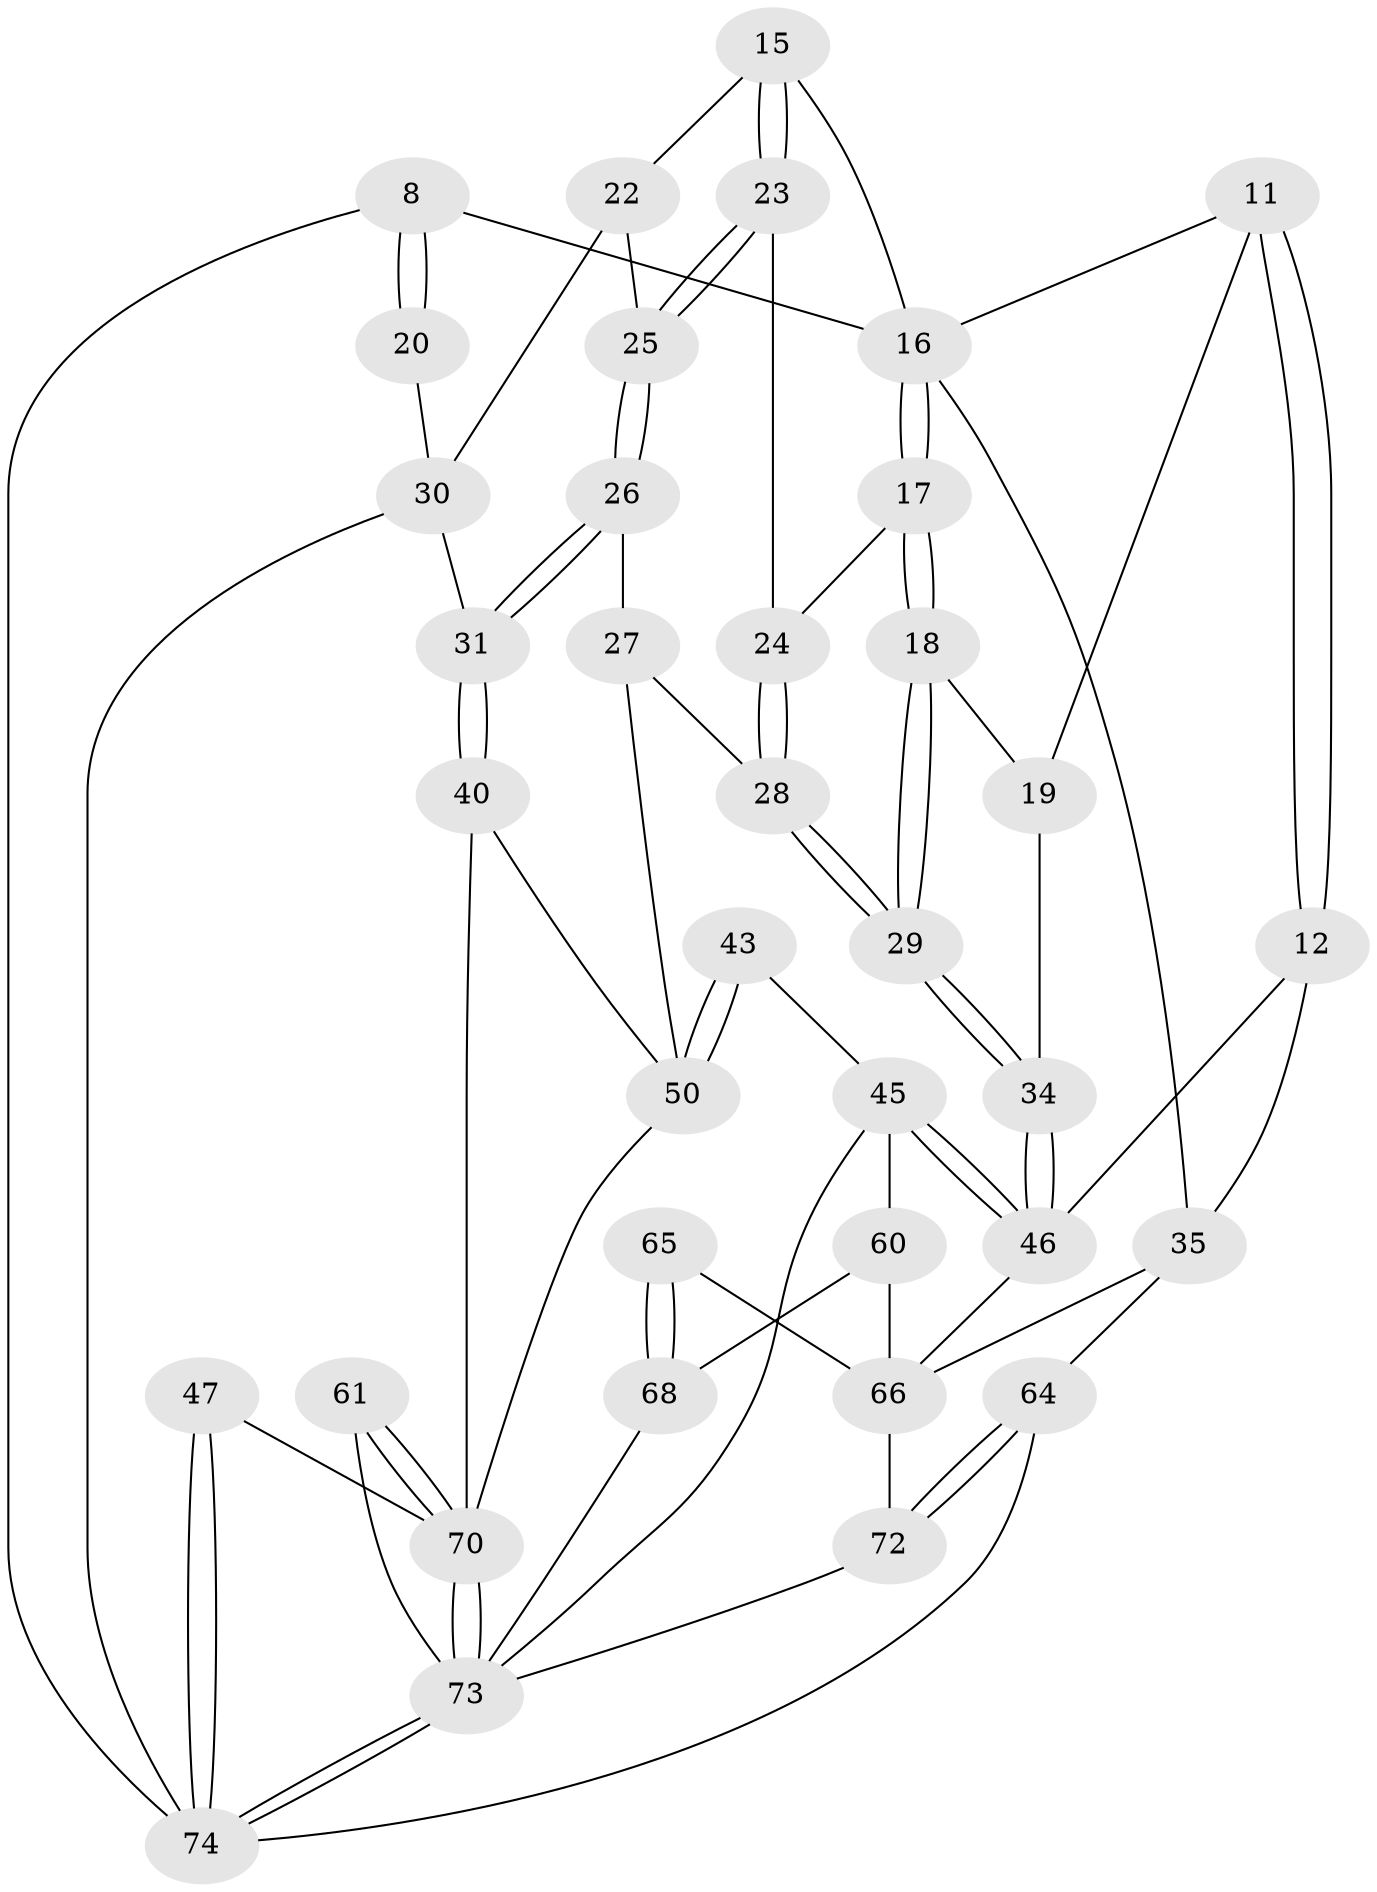 // original degree distribution, {3: 0.02702702702702703, 5: 0.5675675675675675, 6: 0.1891891891891892, 4: 0.21621621621621623}
// Generated by graph-tools (version 1.1) at 2025/00/03/09/25 05:00:24]
// undirected, 37 vertices, 83 edges
graph export_dot {
graph [start="1"]
  node [color=gray90,style=filled];
  8 [pos="+0.7510785293675598+0.11541439614522812",super="+1+2"];
  11 [pos="+0.16804842899975456+0.24121436907279054"];
  12 [pos="+0.031424911683107286+0.307113624586999"];
  15 [pos="+0.5337184284230055+0.17508615105120437",super="+14"];
  16 [pos="+0.372231797957567+0.11348284283391938",super="+10"];
  17 [pos="+0.37751471956662935+0.28282802933691287"];
  18 [pos="+0.3362610612320343+0.3140114194715487"];
  19 [pos="+0.27770538019211105+0.3327442140825629"];
  20 [pos="+0.8183308176527342+0.20645958523004584"];
  22 [pos="+0.7501396394942492+0.2909125761521989"];
  23 [pos="+0.5244782529213667+0.23167993803382125"];
  24 [pos="+0.45562298488670827+0.28641159021386536"];
  25 [pos="+0.5997813972005672+0.3047361783170074"];
  26 [pos="+0.5605000868690079+0.3833338541006821"];
  27 [pos="+0.5348734192163968+0.4145838149942826"];
  28 [pos="+0.5128160106884837+0.41932322613255335"];
  29 [pos="+0.47049726852010126+0.4624707321424433"];
  30 [pos="+0.8843796371778747+0.3846258687532341",super="+21"];
  31 [pos="+0.8747843771856606+0.39571125734205986"];
  34 [pos="+0.43865960652968794+0.5314881085295816",super="+32"];
  35 [pos="+0+0.3266578492285554",super="+13"];
  40 [pos="+0.8635808529472424+0.41037082438396577"];
  43 [pos="+0.6136778991771049+0.627853367218139"];
  45 [pos="+0.45103136303572816+0.6084932401815604",super="+44"];
  46 [pos="+0.43996241299634226+0.5851915771391797",super="+36"];
  47 [pos="+1+0.8213512147491475"];
  50 [pos="+0.7585106388762453+0.7711652055069222",super="+41+42"];
  60 [pos="+0.37891903352231154+0.7074703428963287",super="+52"];
  61 [pos="+0.6889564592851002+0.8705452914678631"];
  64 [pos="+0+1",super="+4"];
  65 [pos="+0.379434575186112+0.8809471998196352"];
  66 [pos="+0.3161858171663259+0.8753195443340415",super="+63+53"];
  68 [pos="+0.45176836715426144+0.9297552319324659",super="+58+59"];
  70 [pos="+0.7348383347128382+1",super="+48+49+51"];
  72 [pos="+0.3757826140133192+1",super="+67+55+56"];
  73 [pos="+0.7334155623557268+1",super="+71+69+62+57"];
  74 [pos="+1+1",super="+3+39"];
  8 -- 20 [weight=2];
  8 -- 20;
  8 -- 74;
  8 -- 16;
  11 -- 12;
  11 -- 12;
  11 -- 19;
  11 -- 16;
  12 -- 35;
  12 -- 46;
  15 -- 16 [weight=2];
  15 -- 23;
  15 -- 23;
  15 -- 22;
  16 -- 17;
  16 -- 17;
  16 -- 35;
  17 -- 18;
  17 -- 18;
  17 -- 24;
  18 -- 19;
  18 -- 29;
  18 -- 29;
  19 -- 34;
  20 -- 30;
  22 -- 25;
  22 -- 30;
  23 -- 24;
  23 -- 25;
  23 -- 25;
  24 -- 28;
  24 -- 28;
  25 -- 26;
  25 -- 26;
  26 -- 27;
  26 -- 31;
  26 -- 31;
  27 -- 28;
  27 -- 50;
  28 -- 29;
  28 -- 29;
  29 -- 34;
  29 -- 34;
  30 -- 31;
  30 -- 74;
  31 -- 40;
  31 -- 40;
  34 -- 46 [weight=2];
  34 -- 46;
  35 -- 64 [weight=2];
  35 -- 66;
  40 -- 50;
  40 -- 70;
  43 -- 50 [weight=2];
  43 -- 50;
  43 -- 45;
  45 -- 46;
  45 -- 46;
  45 -- 60;
  45 -- 73;
  46 -- 66;
  47 -- 74 [weight=2];
  47 -- 74;
  47 -- 70;
  50 -- 70;
  60 -- 68;
  60 -- 66 [weight=2];
  61 -- 70 [weight=2];
  61 -- 70;
  61 -- 73;
  64 -- 72 [weight=2];
  64 -- 72;
  64 -- 74 [weight=2];
  65 -- 66;
  65 -- 68 [weight=2];
  65 -- 68;
  66 -- 72 [weight=3];
  68 -- 73 [weight=2];
  70 -- 73;
  70 -- 73;
  72 -- 73;
  73 -- 74;
  73 -- 74;
}
